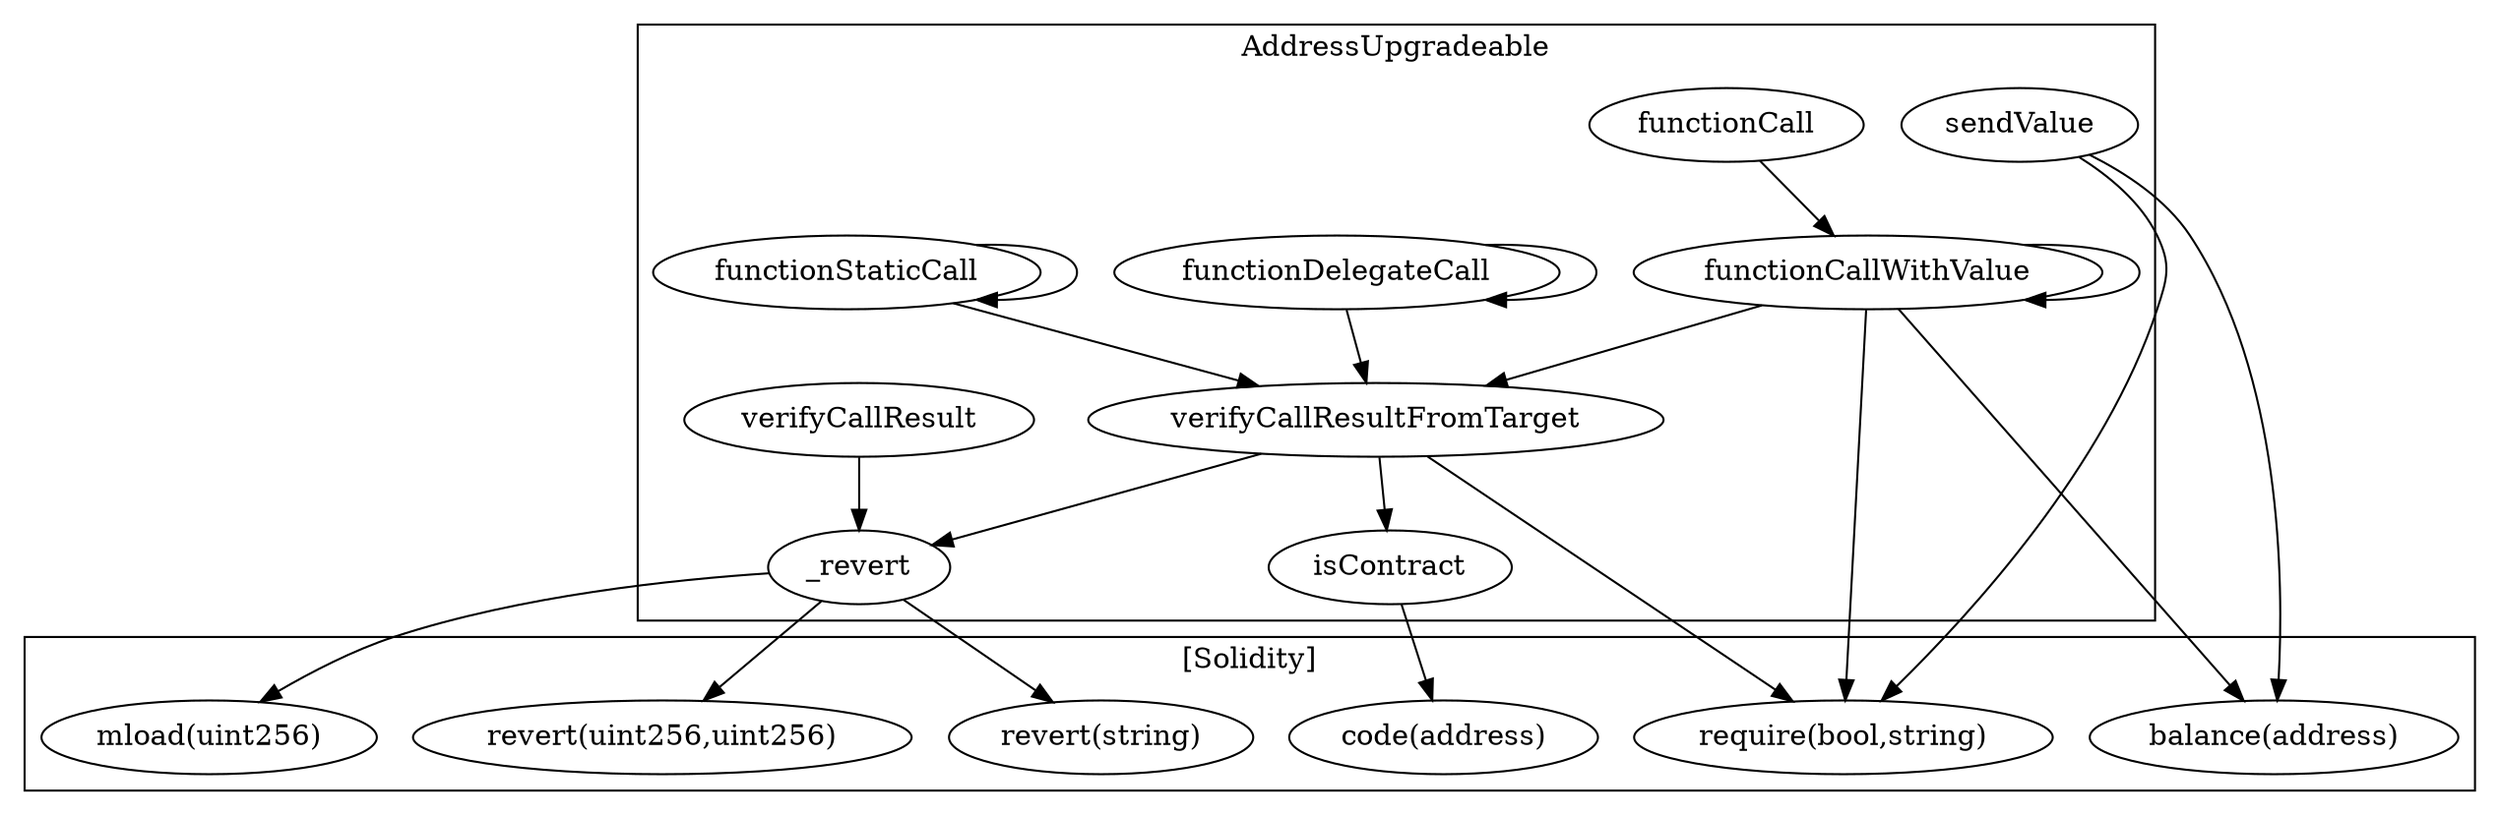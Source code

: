 strict digraph {
subgraph cluster_3836_AddressUpgradeable {
label = "AddressUpgradeable"
"3836_functionCall" [label="functionCall"]
"3836_functionStaticCall" [label="functionStaticCall"]
"3836_functionDelegateCall" [label="functionDelegateCall"]
"3836__revert" [label="_revert"]
"3836_sendValue" [label="sendValue"]
"3836_isContract" [label="isContract"]
"3836_verifyCallResult" [label="verifyCallResult"]
"3836_verifyCallResultFromTarget" [label="verifyCallResultFromTarget"]
"3836_functionCallWithValue" [label="functionCallWithValue"]
"3836_functionCallWithValue" -> "3836_verifyCallResultFromTarget"
"3836_verifyCallResultFromTarget" -> "3836__revert"
"3836_verifyCallResultFromTarget" -> "3836_isContract"
"3836_verifyCallResult" -> "3836__revert"
"3836_functionDelegateCall" -> "3836_functionDelegateCall"
"3836_functionStaticCall" -> "3836_functionStaticCall"
"3836_functionCallWithValue" -> "3836_functionCallWithValue"
"3836_functionStaticCall" -> "3836_verifyCallResultFromTarget"
"3836_functionDelegateCall" -> "3836_verifyCallResultFromTarget"
"3836_functionCall" -> "3836_functionCallWithValue"
}subgraph cluster_solidity {
label = "[Solidity]"
"revert(string)" 
"code(address)" 
"balance(address)" 
"require(bool,string)" 
"mload(uint256)" 
"revert(uint256,uint256)" 
"3836_isContract" -> "code(address)"
"3836_functionCallWithValue" -> "balance(address)"
"3836_verifyCallResultFromTarget" -> "require(bool,string)"
"3836_sendValue" -> "require(bool,string)"
"3836__revert" -> "mload(uint256)"
"3836__revert" -> "revert(uint256,uint256)"
"3836_sendValue" -> "balance(address)"
"3836__revert" -> "revert(string)"
"3836_functionCallWithValue" -> "require(bool,string)"
}
}